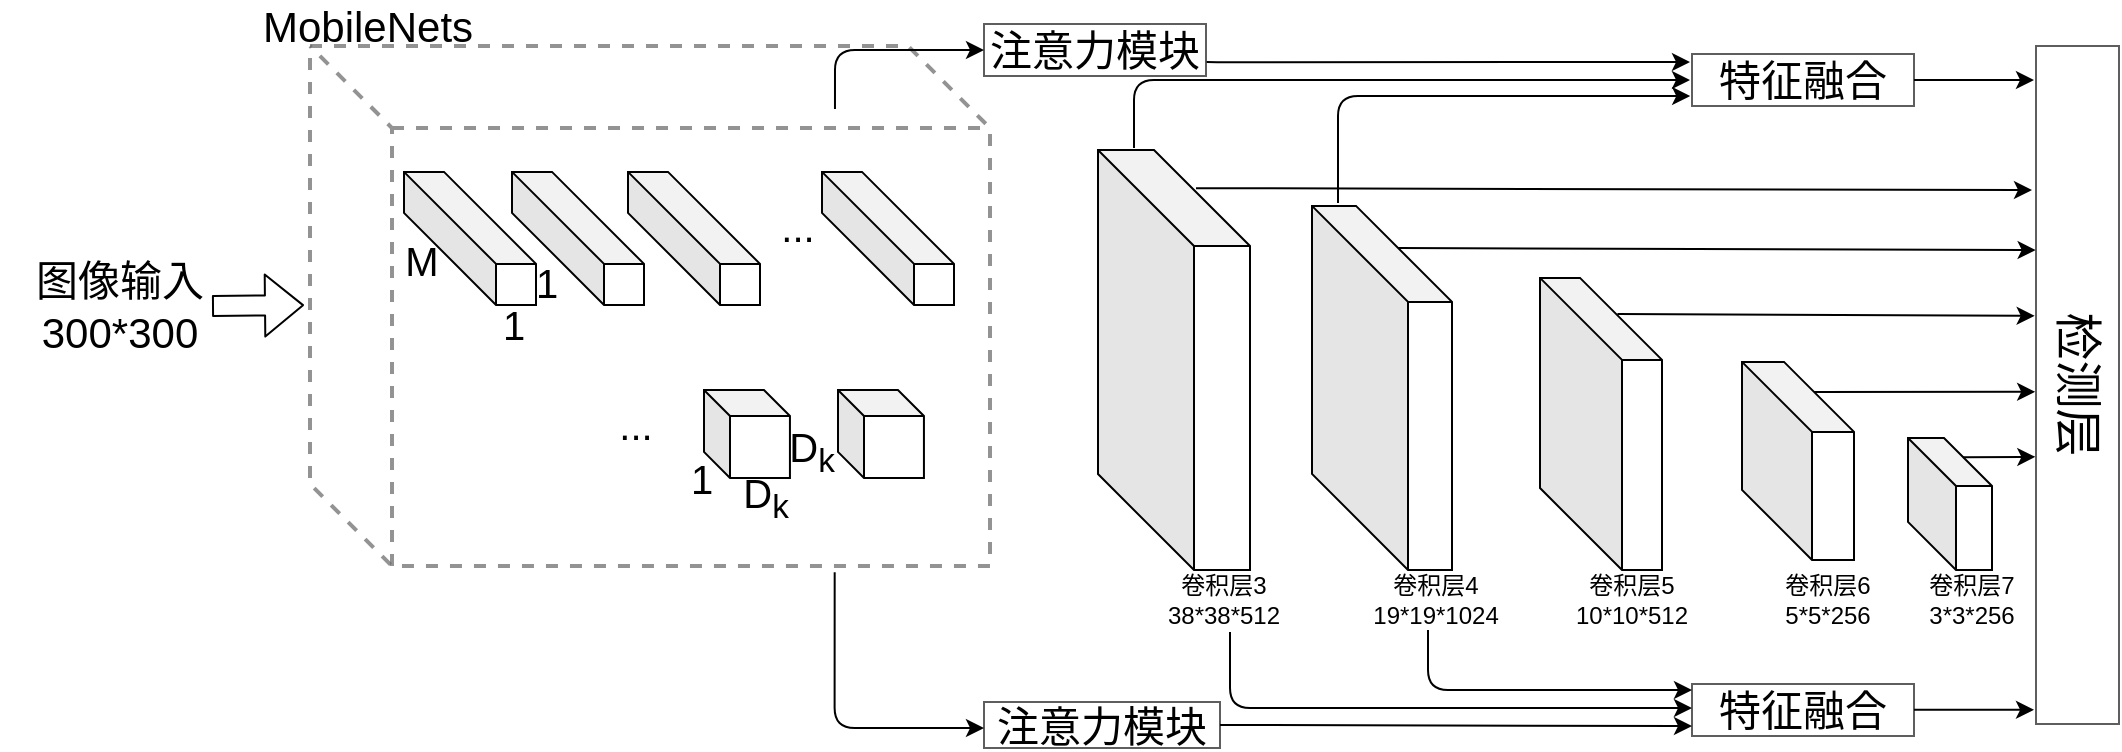 <mxfile version="14.9.8" type="github">
  <diagram id="B3ldLibSKhbJkDmWhpoI" name="第 1 页">
    <mxGraphModel dx="2651" dy="174" grid="0" gridSize="10" guides="1" tooltips="1" connect="1" arrows="1" fold="1" page="1" pageScale="1" pageWidth="1169" pageHeight="827" math="0" shadow="0">
      <root>
        <mxCell id="0" />
        <mxCell id="1" parent="0" />
        <mxCell id="vAc2I8jKLy1ohs5-Qj62-7" value="" style="shape=cube;whiteSpace=wrap;html=1;boundedLbl=1;backgroundOutline=1;darkOpacity=0.00;darkOpacity2=0.0;dashed=1;shadow=0;sketch=0;opacity=70;size=41;strokeWidth=2;fillColor=none;perimeterSpacing=1;strokeColor=#666666;" parent="1" vertex="1">
          <mxGeometry x="-2175" y="270" width="340" height="260" as="geometry" />
        </mxCell>
        <mxCell id="vAc2I8jKLy1ohs5-Qj62-1" value="" style="shape=cube;whiteSpace=wrap;html=1;boundedLbl=1;backgroundOutline=1;darkOpacity=0.05;darkOpacity2=0.1;rotation=0;size=48;" parent="1" vertex="1">
          <mxGeometry x="-1781" y="322.0" width="76" height="210.03" as="geometry" />
        </mxCell>
        <mxCell id="vAc2I8jKLy1ohs5-Qj62-3" value="" style="shape=cube;whiteSpace=wrap;html=1;boundedLbl=1;backgroundOutline=1;darkOpacity=0.05;darkOpacity2=0.1;rotation=0;size=46;" parent="1" vertex="1">
          <mxGeometry x="-1919" y="332.95" width="66" height="66.49" as="geometry" />
        </mxCell>
        <mxCell id="vAc2I8jKLy1ohs5-Qj62-4" value="" style="shape=cube;whiteSpace=wrap;html=1;boundedLbl=1;backgroundOutline=1;darkOpacity=0.05;darkOpacity2=0.1;rotation=0;size=13;" parent="1" vertex="1">
          <mxGeometry x="-1978" y="442" width="42.97" height="43.97" as="geometry" />
        </mxCell>
        <mxCell id="vAc2I8jKLy1ohs5-Qj62-8" value="" style="shape=cube;whiteSpace=wrap;html=1;boundedLbl=1;backgroundOutline=1;darkOpacity=0.05;darkOpacity2=0.1;rotation=0;size=35;" parent="1" vertex="1">
          <mxGeometry x="-1459" y="427.95" width="56" height="99" as="geometry" />
        </mxCell>
        <mxCell id="vAc2I8jKLy1ohs5-Qj62-9" value="" style="shape=cube;whiteSpace=wrap;html=1;boundedLbl=1;backgroundOutline=1;darkOpacity=0.05;darkOpacity2=0.1;rotation=0;size=48;" parent="1" vertex="1">
          <mxGeometry x="-1674" y="349.94" width="70" height="182" as="geometry" />
        </mxCell>
        <mxCell id="vAc2I8jKLy1ohs5-Qj62-10" value="" style="shape=cube;whiteSpace=wrap;html=1;boundedLbl=1;backgroundOutline=1;darkOpacity=0.05;darkOpacity2=0.1;rotation=0;size=41;" parent="1" vertex="1">
          <mxGeometry x="-1560" y="385.95" width="61" height="146.08" as="geometry" />
        </mxCell>
        <mxCell id="vAc2I8jKLy1ohs5-Qj62-11" value="&lt;font style=&quot;font-size: 24px&quot; face=&quot;Times New Roman&quot;&gt;检测层&lt;/font&gt;" style="rounded=0;whiteSpace=wrap;html=1;shadow=0;sketch=0;strokeWidth=1;fillColor=none;gradientColor=none;opacity=70;rotation=90;strokeColor=#1A1A1A;" parent="1" vertex="1">
          <mxGeometry x="-1460.75" y="418.75" width="339" height="41.5" as="geometry" />
        </mxCell>
        <mxCell id="vAc2I8jKLy1ohs5-Qj62-16" value="" style="edgeStyle=segmentEdgeStyle;endArrow=classic;html=1;" parent="1" edge="1">
          <mxGeometry width="50" height="50" relative="1" as="geometry">
            <mxPoint x="-1715" y="563" as="sourcePoint" />
            <mxPoint x="-1484" y="601" as="targetPoint" />
            <Array as="points">
              <mxPoint x="-1715" y="601" />
            </Array>
          </mxGeometry>
        </mxCell>
        <mxCell id="vAc2I8jKLy1ohs5-Qj62-18" value="&lt;font style=&quot;font-size: 21px&quot;&gt;注意力模块&lt;/font&gt;" style="rounded=0;whiteSpace=wrap;html=1;shadow=0;sketch=0;strokeWidth=1;fillColor=none;gradientColor=none;opacity=70;strokeColor=#1A1A1A;" parent="1" vertex="1">
          <mxGeometry x="-1838" y="598" width="118" height="23" as="geometry" />
        </mxCell>
        <mxCell id="vAc2I8jKLy1ohs5-Qj62-20" value="&lt;font style=&quot;font-size: 21px&quot;&gt;特征融合&lt;/font&gt;" style="rounded=0;whiteSpace=wrap;html=1;shadow=0;sketch=0;strokeWidth=1;fillColor=none;gradientColor=none;opacity=70;strokeColor=#1A1A1A;" parent="1" vertex="1">
          <mxGeometry x="-1484" y="589" width="111" height="26" as="geometry" />
        </mxCell>
        <mxCell id="vAc2I8jKLy1ohs5-Qj62-21" value="" style="edgeStyle=segmentEdgeStyle;endArrow=classic;html=1;" parent="1" edge="1">
          <mxGeometry width="50" height="50" relative="1" as="geometry">
            <mxPoint x="-1616" y="562" as="sourcePoint" />
            <mxPoint x="-1484" y="592" as="targetPoint" />
            <Array as="points">
              <mxPoint x="-1616" y="592" />
            </Array>
          </mxGeometry>
        </mxCell>
        <mxCell id="vAc2I8jKLy1ohs5-Qj62-22" value="" style="edgeStyle=segmentEdgeStyle;endArrow=classic;html=1;exitX=1;exitY=0.5;exitDx=0;exitDy=0;" parent="1" source="vAc2I8jKLy1ohs5-Qj62-18" edge="1">
          <mxGeometry width="50" height="50" relative="1" as="geometry">
            <mxPoint x="-1737" y="610" as="sourcePoint" />
            <mxPoint x="-1484" y="610" as="targetPoint" />
            <Array as="points">
              <mxPoint x="-1715" y="609" />
            </Array>
          </mxGeometry>
        </mxCell>
        <mxCell id="vAc2I8jKLy1ohs5-Qj62-24" value="" style="endArrow=classic;html=1;" parent="1" edge="1">
          <mxGeometry width="50" height="50" relative="1" as="geometry">
            <mxPoint x="-1373" y="601.92" as="sourcePoint" />
            <mxPoint x="-1313" y="601.92" as="targetPoint" />
          </mxGeometry>
        </mxCell>
        <mxCell id="vAc2I8jKLy1ohs5-Qj62-25" value="&lt;font style=&quot;font-size: 21px&quot;&gt;特征融合&lt;/font&gt;" style="rounded=0;whiteSpace=wrap;html=1;shadow=0;sketch=0;strokeWidth=1;fillColor=none;gradientColor=none;opacity=70;strokeColor=#1A1A1A;" parent="1" vertex="1">
          <mxGeometry x="-1484" y="274" width="111" height="26" as="geometry" />
        </mxCell>
        <mxCell id="vAc2I8jKLy1ohs5-Qj62-26" value="&lt;font style=&quot;font-size: 21px&quot;&gt;注意力模块&lt;/font&gt;" style="rounded=0;whiteSpace=wrap;html=1;shadow=0;sketch=0;strokeWidth=1;fillColor=none;gradientColor=none;opacity=70;strokeColor=#1A1A1A;" parent="1" vertex="1">
          <mxGeometry x="-1838" y="259" width="111" height="26" as="geometry" />
        </mxCell>
        <mxCell id="vAc2I8jKLy1ohs5-Qj62-28" value="" style="endArrow=classic;html=1;" parent="1" edge="1">
          <mxGeometry width="50" height="50" relative="1" as="geometry">
            <mxPoint x="-1373" y="287.0" as="sourcePoint" />
            <mxPoint x="-1313" y="287.0" as="targetPoint" />
          </mxGeometry>
        </mxCell>
        <mxCell id="vAc2I8jKLy1ohs5-Qj62-29" value="" style="edgeStyle=segmentEdgeStyle;endArrow=classic;html=1;" parent="1" edge="1">
          <mxGeometry width="50" height="50" relative="1" as="geometry">
            <mxPoint x="-1763" y="321" as="sourcePoint" />
            <mxPoint x="-1485" y="287" as="targetPoint" />
            <Array as="points">
              <mxPoint x="-1763" y="287" />
            </Array>
          </mxGeometry>
        </mxCell>
        <mxCell id="vAc2I8jKLy1ohs5-Qj62-30" value="" style="edgeStyle=segmentEdgeStyle;endArrow=classic;html=1;entryX=-0.008;entryY=0.837;entryDx=0;entryDy=0;entryPerimeter=0;" parent="1" target="vAc2I8jKLy1ohs5-Qj62-25" edge="1">
          <mxGeometry width="50" height="50" relative="1" as="geometry">
            <mxPoint x="-1661" y="348.51" as="sourcePoint" />
            <mxPoint x="-1484" y="309.51" as="targetPoint" />
            <Array as="points">
              <mxPoint x="-1661" y="295" />
              <mxPoint x="-1485" y="295" />
            </Array>
          </mxGeometry>
        </mxCell>
        <mxCell id="vAc2I8jKLy1ohs5-Qj62-33" value="卷积层3&lt;br&gt;38*38*512" style="text;html=1;strokeColor=none;fillColor=none;align=center;verticalAlign=middle;whiteSpace=wrap;rounded=0;shadow=0;sketch=0;opacity=70;" parent="1" vertex="1">
          <mxGeometry x="-1738" y="537" width="40" height="20" as="geometry" />
        </mxCell>
        <mxCell id="vAc2I8jKLy1ohs5-Qj62-36" value="" style="edgeStyle=segmentEdgeStyle;endArrow=classic;html=1;exitX=1.003;exitY=0.733;exitDx=0;exitDy=0;exitPerimeter=0;" parent="1" source="vAc2I8jKLy1ohs5-Qj62-26" edge="1">
          <mxGeometry width="50" height="50" relative="1" as="geometry">
            <mxPoint x="-1738" y="278" as="sourcePoint" />
            <mxPoint x="-1485" y="278" as="targetPoint" />
            <Array as="points">
              <mxPoint x="-1716" y="278" />
            </Array>
          </mxGeometry>
        </mxCell>
        <mxCell id="vAc2I8jKLy1ohs5-Qj62-37" value="" style="edgeStyle=segmentEdgeStyle;endArrow=classic;html=1;exitX=0.77;exitY=1.008;exitDx=0;exitDy=0;exitPerimeter=0;" parent="1" source="vAc2I8jKLy1ohs5-Qj62-7" edge="1">
          <mxGeometry width="50" height="50" relative="1" as="geometry">
            <mxPoint x="-1914" y="581" as="sourcePoint" />
            <mxPoint x="-1838" y="611" as="targetPoint" />
            <Array as="points">
              <mxPoint x="-1913" y="611" />
            </Array>
          </mxGeometry>
        </mxCell>
        <mxCell id="vAc2I8jKLy1ohs5-Qj62-38" value="" style="edgeStyle=segmentEdgeStyle;endArrow=classic;html=1;entryX=0;entryY=0.5;entryDx=0;entryDy=0;" parent="1" target="vAc2I8jKLy1ohs5-Qj62-26" edge="1">
          <mxGeometry width="50" height="50" relative="1" as="geometry">
            <mxPoint x="-1912.51" y="301.5" as="sourcePoint" />
            <mxPoint x="-1753.51" y="272.5" as="targetPoint" />
            <Array as="points">
              <mxPoint x="-1913" y="272" />
            </Array>
          </mxGeometry>
        </mxCell>
        <mxCell id="vAc2I8jKLy1ohs5-Qj62-39" value="" style="shape=cube;whiteSpace=wrap;html=1;boundedLbl=1;backgroundOutline=1;darkOpacity=0.05;darkOpacity2=0.1;rotation=0;size=24;" parent="1" vertex="1">
          <mxGeometry x="-1376" y="466" width="42" height="65.94" as="geometry" />
        </mxCell>
        <mxCell id="vAc2I8jKLy1ohs5-Qj62-40" value="" style="endArrow=classic;html=1;entryX=0.606;entryY=1.008;entryDx=0;entryDy=0;entryPerimeter=0;exitX=0.654;exitY=0.146;exitDx=0;exitDy=0;exitPerimeter=0;" parent="1" source="vAc2I8jKLy1ohs5-Qj62-39" target="vAc2I8jKLy1ohs5-Qj62-11" edge="1">
          <mxGeometry width="50" height="50" relative="1" as="geometry">
            <mxPoint x="-1350" y="472.78" as="sourcePoint" />
            <mxPoint x="-1314" y="473" as="targetPoint" />
            <Array as="points" />
          </mxGeometry>
        </mxCell>
        <mxCell id="vAc2I8jKLy1ohs5-Qj62-41" value="" style="endArrow=classic;html=1;entryX=0.51;entryY=1.01;entryDx=0;entryDy=0;entryPerimeter=0;" parent="1" target="vAc2I8jKLy1ohs5-Qj62-11" edge="1">
          <mxGeometry width="50" height="50" relative="1" as="geometry">
            <mxPoint x="-1423" y="443.06" as="sourcePoint" />
            <mxPoint x="-1313" y="443" as="targetPoint" />
          </mxGeometry>
        </mxCell>
        <mxCell id="vAc2I8jKLy1ohs5-Qj62-42" value="" style="endArrow=classic;html=1;entryX=0.398;entryY=1.016;entryDx=0;entryDy=0;entryPerimeter=0;" parent="1" target="vAc2I8jKLy1ohs5-Qj62-11" edge="1">
          <mxGeometry width="50" height="50" relative="1" as="geometry">
            <mxPoint x="-1521.27" y="404.06" as="sourcePoint" />
            <mxPoint x="-1483.998" y="404.002" as="targetPoint" />
            <Array as="points" />
          </mxGeometry>
        </mxCell>
        <mxCell id="vAc2I8jKLy1ohs5-Qj62-43" value="" style="endArrow=classic;html=1;entryX=0.301;entryY=1.004;entryDx=0;entryDy=0;entryPerimeter=0;" parent="1" target="vAc2I8jKLy1ohs5-Qj62-11" edge="1">
          <mxGeometry width="50" height="50" relative="1" as="geometry">
            <mxPoint x="-1631" y="371.0" as="sourcePoint" />
            <mxPoint x="-1422.562" y="371.862" as="targetPoint" />
            <Array as="points" />
          </mxGeometry>
        </mxCell>
        <mxCell id="vAc2I8jKLy1ohs5-Qj62-44" value="" style="endArrow=classic;html=1;" parent="1" edge="1">
          <mxGeometry width="50" height="50" relative="1" as="geometry">
            <mxPoint x="-1732" y="341.08" as="sourcePoint" />
            <mxPoint x="-1314" y="342" as="targetPoint" />
            <Array as="points" />
          </mxGeometry>
        </mxCell>
        <mxCell id="vAc2I8jKLy1ohs5-Qj62-46" value="" style="shape=cube;whiteSpace=wrap;html=1;boundedLbl=1;backgroundOutline=1;darkOpacity=0.05;darkOpacity2=0.1;rotation=0;size=13;" parent="1" vertex="1">
          <mxGeometry x="-1911" y="442" width="42.97" height="43.97" as="geometry" />
        </mxCell>
        <mxCell id="vAc2I8jKLy1ohs5-Qj62-47" value="&lt;font style=&quot;font-size: 21px&quot;&gt;图像输入&lt;br&gt;300*300&lt;/font&gt;" style="text;html=1;strokeColor=none;fillColor=none;align=center;verticalAlign=middle;whiteSpace=wrap;rounded=0;shadow=0;sketch=0;opacity=70;" parent="1" vertex="1">
          <mxGeometry x="-2330" y="390" width="120" height="20" as="geometry" />
        </mxCell>
        <mxCell id="vAc2I8jKLy1ohs5-Qj62-49" value="&lt;font style=&quot;font-size: 21px&quot;&gt;MobileNets&lt;/font&gt;" style="text;html=1;strokeColor=none;fillColor=none;align=center;verticalAlign=middle;whiteSpace=wrap;rounded=0;shadow=0;sketch=0;opacity=70;" parent="1" vertex="1">
          <mxGeometry x="-2166" y="250" width="40" height="20" as="geometry" />
        </mxCell>
        <mxCell id="vAc2I8jKLy1ohs5-Qj62-50" value="" style="shape=flexArrow;endArrow=classic;html=1;" parent="1" edge="1">
          <mxGeometry width="50" height="50" relative="1" as="geometry">
            <mxPoint x="-2224" y="400" as="sourcePoint" />
            <mxPoint x="-2178" y="399.57" as="targetPoint" />
          </mxGeometry>
        </mxCell>
        <mxCell id="vAc2I8jKLy1ohs5-Qj62-51" value="卷积层4&lt;br&gt;19*19*1024" style="text;html=1;strokeColor=none;fillColor=none;align=center;verticalAlign=middle;whiteSpace=wrap;rounded=0;shadow=0;sketch=0;opacity=70;" parent="1" vertex="1">
          <mxGeometry x="-1632" y="537" width="40" height="20" as="geometry" />
        </mxCell>
        <mxCell id="vAc2I8jKLy1ohs5-Qj62-52" value="卷积层5&lt;br&gt;10*10*512" style="text;html=1;strokeColor=none;fillColor=none;align=center;verticalAlign=middle;whiteSpace=wrap;rounded=0;shadow=0;sketch=0;opacity=70;" parent="1" vertex="1">
          <mxGeometry x="-1534" y="537" width="40" height="20" as="geometry" />
        </mxCell>
        <mxCell id="vAc2I8jKLy1ohs5-Qj62-53" value="卷积层6&lt;br&gt;5*5*256" style="text;html=1;strokeColor=none;fillColor=none;align=center;verticalAlign=middle;whiteSpace=wrap;rounded=0;shadow=0;sketch=0;opacity=70;" parent="1" vertex="1">
          <mxGeometry x="-1436" y="537" width="40" height="20" as="geometry" />
        </mxCell>
        <mxCell id="vAc2I8jKLy1ohs5-Qj62-54" value="卷积层7&lt;br&gt;3*3*256" style="text;html=1;strokeColor=none;fillColor=none;align=center;verticalAlign=middle;whiteSpace=wrap;rounded=0;shadow=0;sketch=0;opacity=70;" parent="1" vertex="1">
          <mxGeometry x="-1364" y="537" width="40" height="20" as="geometry" />
        </mxCell>
        <mxCell id="bfGhTzssN1PPicUzzyXT-1" value="1" style="text;html=1;strokeColor=none;fillColor=none;align=center;verticalAlign=middle;whiteSpace=wrap;rounded=0;dashed=1;fontSize=20;" vertex="1" parent="1">
          <mxGeometry x="-2070" y="379" width="27" height="17.44" as="geometry" />
        </mxCell>
        <mxCell id="bfGhTzssN1PPicUzzyXT-4" value="D&lt;sub&gt;k&lt;/sub&gt;" style="text;html=1;strokeColor=none;fillColor=none;align=center;verticalAlign=middle;whiteSpace=wrap;rounded=0;dashed=1;fontSize=20;" vertex="1" parent="1">
          <mxGeometry x="-1943.51" y="463" width="40" height="20" as="geometry" />
        </mxCell>
        <mxCell id="bfGhTzssN1PPicUzzyXT-5" value="1" style="text;html=1;strokeColor=none;fillColor=none;align=center;verticalAlign=middle;whiteSpace=wrap;rounded=0;dashed=1;fontSize=20;" vertex="1" parent="1">
          <mxGeometry x="-1999" y="476" width="40" height="20" as="geometry" />
        </mxCell>
        <mxCell id="bfGhTzssN1PPicUzzyXT-6" value="D&lt;sub&gt;k&lt;/sub&gt;" style="text;html=1;strokeColor=none;fillColor=none;align=center;verticalAlign=middle;whiteSpace=wrap;rounded=0;dashed=1;fontSize=20;" vertex="1" parent="1">
          <mxGeometry x="-1967" y="485.97" width="40" height="20" as="geometry" />
        </mxCell>
        <mxCell id="bfGhTzssN1PPicUzzyXT-8" value="" style="shape=cube;whiteSpace=wrap;html=1;boundedLbl=1;backgroundOutline=1;darkOpacity=0.05;darkOpacity2=0.1;rotation=0;size=46;" vertex="1" parent="1">
          <mxGeometry x="-2128" y="332.95" width="66" height="66.49" as="geometry" />
        </mxCell>
        <mxCell id="bfGhTzssN1PPicUzzyXT-10" value="1" style="text;html=1;strokeColor=none;fillColor=none;align=center;verticalAlign=middle;whiteSpace=wrap;rounded=0;dashed=1;fontSize=20;" vertex="1" parent="1">
          <mxGeometry x="-2093" y="399.44" width="40" height="20" as="geometry" />
        </mxCell>
        <mxCell id="bfGhTzssN1PPicUzzyXT-12" value="..." style="text;html=1;strokeColor=none;fillColor=none;align=center;verticalAlign=middle;whiteSpace=wrap;rounded=0;dashed=1;fontSize=20;" vertex="1" parent="1">
          <mxGeometry x="-1951" y="349.94" width="40" height="20" as="geometry" />
        </mxCell>
        <mxCell id="bfGhTzssN1PPicUzzyXT-13" value="..." style="text;html=1;strokeColor=none;fillColor=none;align=center;verticalAlign=middle;whiteSpace=wrap;rounded=0;dashed=1;fontSize=20;" vertex="1" parent="1">
          <mxGeometry x="-2032" y="448.99" width="40" height="20" as="geometry" />
        </mxCell>
        <mxCell id="bfGhTzssN1PPicUzzyXT-15" value="M" style="text;html=1;strokeColor=none;fillColor=none;align=center;verticalAlign=middle;whiteSpace=wrap;rounded=0;dashed=1;fontSize=20;" vertex="1" parent="1">
          <mxGeometry x="-2139" y="367.44" width="40" height="20" as="geometry" />
        </mxCell>
        <mxCell id="bfGhTzssN1PPicUzzyXT-16" value="" style="shape=cube;whiteSpace=wrap;html=1;boundedLbl=1;backgroundOutline=1;darkOpacity=0.05;darkOpacity2=0.1;rotation=0;size=46;" vertex="1" parent="1">
          <mxGeometry x="-2074" y="332.95" width="66" height="66.49" as="geometry" />
        </mxCell>
        <mxCell id="bfGhTzssN1PPicUzzyXT-18" value="" style="shape=cube;whiteSpace=wrap;html=1;boundedLbl=1;backgroundOutline=1;darkOpacity=0.05;darkOpacity2=0.1;rotation=0;size=46;" vertex="1" parent="1">
          <mxGeometry x="-2016" y="332.95" width="66" height="66.49" as="geometry" />
        </mxCell>
      </root>
    </mxGraphModel>
  </diagram>
</mxfile>
